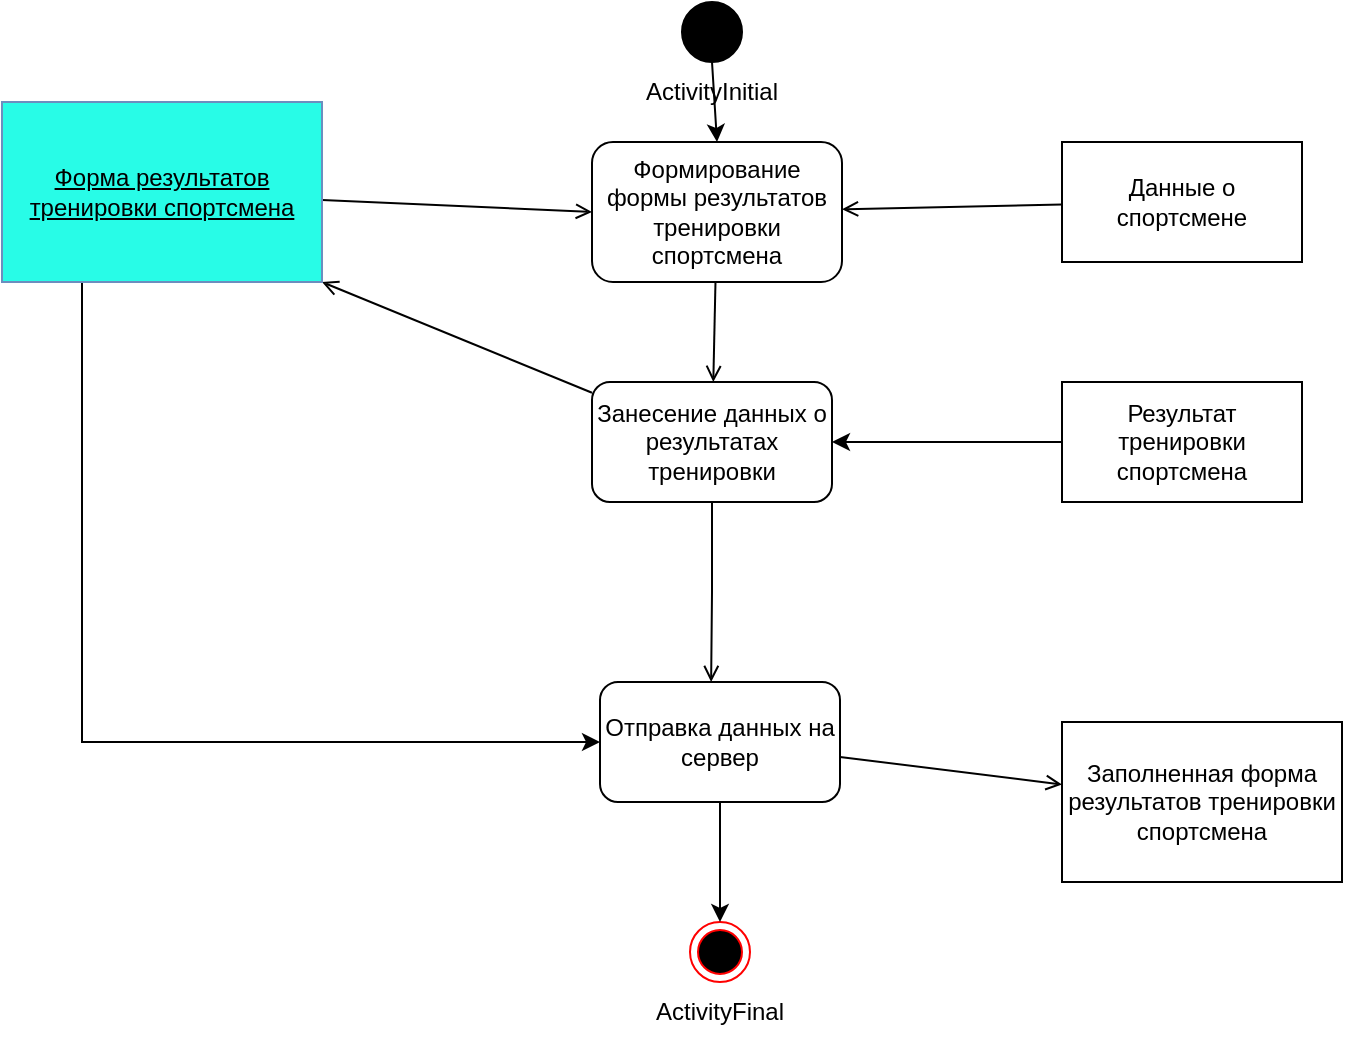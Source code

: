<mxfile version="22.0.6" type="device">
  <diagram name="Страница — 1" id="XL-7D5xOes8uSIyhTzTn">
    <mxGraphModel dx="832" dy="485" grid="1" gridSize="10" guides="1" tooltips="1" connect="1" arrows="1" fold="1" page="1" pageScale="1" pageWidth="827" pageHeight="1169" math="0" shadow="0">
      <root>
        <mxCell id="0" />
        <mxCell id="1" parent="0" />
        <mxCell id="NPR2V615tpF7QtM8LnKp-1" value="" style="ellipse;html=1;shape=endState;fillColor=#000000;strokeColor=#ff0000;" vertex="1" parent="1">
          <mxGeometry x="414" y="460" width="30" height="30" as="geometry" />
        </mxCell>
        <mxCell id="NPR2V615tpF7QtM8LnKp-2" value="" style="ellipse;whiteSpace=wrap;html=1;aspect=fixed;fillColor=#000000;" vertex="1" parent="1">
          <mxGeometry x="410" width="30" height="30" as="geometry" />
        </mxCell>
        <mxCell id="NPR2V615tpF7QtM8LnKp-3" style="rounded=0;orthogonalLoop=1;jettySize=auto;html=1;endArrow=open;endFill=0;" edge="1" parent="1" source="NPR2V615tpF7QtM8LnKp-4" target="NPR2V615tpF7QtM8LnKp-6">
          <mxGeometry relative="1" as="geometry" />
        </mxCell>
        <mxCell id="NPR2V615tpF7QtM8LnKp-4" value="Формирование формы результатов тренировки спортсмена" style="rounded=1;whiteSpace=wrap;html=1;" vertex="1" parent="1">
          <mxGeometry x="365" y="70" width="125" height="70" as="geometry" />
        </mxCell>
        <mxCell id="NPR2V615tpF7QtM8LnKp-5" style="rounded=0;orthogonalLoop=1;jettySize=auto;html=1;entryX=1;entryY=1;entryDx=0;entryDy=0;endArrow=open;endFill=0;" edge="1" parent="1" source="NPR2V615tpF7QtM8LnKp-6">
          <mxGeometry relative="1" as="geometry">
            <mxPoint x="230" y="140" as="targetPoint" />
          </mxGeometry>
        </mxCell>
        <mxCell id="NPR2V615tpF7QtM8LnKp-6" value="Занесение данных о результатах тренировки" style="rounded=1;whiteSpace=wrap;html=1;" vertex="1" parent="1">
          <mxGeometry x="365" y="190" width="120" height="60" as="geometry" />
        </mxCell>
        <mxCell id="NPR2V615tpF7QtM8LnKp-7" style="rounded=0;orthogonalLoop=1;jettySize=auto;html=1;endArrow=open;endFill=0;" edge="1" parent="1" source="NPR2V615tpF7QtM8LnKp-9" target="NPR2V615tpF7QtM8LnKp-14">
          <mxGeometry relative="1" as="geometry" />
        </mxCell>
        <mxCell id="NPR2V615tpF7QtM8LnKp-8" style="rounded=0;orthogonalLoop=1;jettySize=auto;html=1;entryX=0.5;entryY=0;entryDx=0;entryDy=0;" edge="1" parent="1" source="NPR2V615tpF7QtM8LnKp-9" target="NPR2V615tpF7QtM8LnKp-1">
          <mxGeometry relative="1" as="geometry" />
        </mxCell>
        <mxCell id="NPR2V615tpF7QtM8LnKp-9" value="Отправка данных на сервер" style="rounded=1;whiteSpace=wrap;html=1;" vertex="1" parent="1">
          <mxGeometry x="369" y="340" width="120" height="60" as="geometry" />
        </mxCell>
        <mxCell id="NPR2V615tpF7QtM8LnKp-10" style="rounded=0;orthogonalLoop=1;jettySize=auto;html=1;endArrow=open;endFill=0;" edge="1" parent="1" source="NPR2V615tpF7QtM8LnKp-11" target="NPR2V615tpF7QtM8LnKp-4">
          <mxGeometry relative="1" as="geometry" />
        </mxCell>
        <mxCell id="NPR2V615tpF7QtM8LnKp-11" value="Данные о спортсмене" style="rounded=0;whiteSpace=wrap;html=1;" vertex="1" parent="1">
          <mxGeometry x="600" y="70" width="120" height="60" as="geometry" />
        </mxCell>
        <mxCell id="NPR2V615tpF7QtM8LnKp-12" style="edgeStyle=orthogonalEdgeStyle;rounded=0;orthogonalLoop=1;jettySize=auto;html=1;" edge="1" parent="1" source="NPR2V615tpF7QtM8LnKp-13" target="NPR2V615tpF7QtM8LnKp-6">
          <mxGeometry relative="1" as="geometry" />
        </mxCell>
        <mxCell id="NPR2V615tpF7QtM8LnKp-13" value="Результат тренировки спортсмена" style="rounded=0;whiteSpace=wrap;html=1;" vertex="1" parent="1">
          <mxGeometry x="600" y="190" width="120" height="60" as="geometry" />
        </mxCell>
        <mxCell id="NPR2V615tpF7QtM8LnKp-14" value="Заполненная форма результатов тренировки спортсмена" style="rounded=0;whiteSpace=wrap;html=1;" vertex="1" parent="1">
          <mxGeometry x="600" y="360" width="140" height="80" as="geometry" />
        </mxCell>
        <mxCell id="NPR2V615tpF7QtM8LnKp-15" style="rounded=0;orthogonalLoop=1;jettySize=auto;html=1;entryX=0;entryY=0.5;entryDx=0;entryDy=0;endArrow=open;endFill=0;" edge="1" parent="1" target="NPR2V615tpF7QtM8LnKp-4">
          <mxGeometry relative="1" as="geometry">
            <mxPoint x="230" y="99" as="sourcePoint" />
          </mxGeometry>
        </mxCell>
        <mxCell id="NPR2V615tpF7QtM8LnKp-16" style="edgeStyle=orthogonalEdgeStyle;rounded=0;orthogonalLoop=1;jettySize=auto;html=1;entryX=0;entryY=0.5;entryDx=0;entryDy=0;exitX=0.25;exitY=1;exitDx=0;exitDy=0;" edge="1" parent="1" target="NPR2V615tpF7QtM8LnKp-9">
          <mxGeometry relative="1" as="geometry">
            <mxPoint x="110" y="140" as="sourcePoint" />
            <Array as="points">
              <mxPoint x="110" y="370" />
            </Array>
          </mxGeometry>
        </mxCell>
        <mxCell id="NPR2V615tpF7QtM8LnKp-17" style="rounded=0;orthogonalLoop=1;jettySize=auto;html=1;exitX=0.5;exitY=0;exitDx=0;exitDy=0;entryX=0.5;entryY=0;entryDx=0;entryDy=0;" edge="1" parent="1" source="NPR2V615tpF7QtM8LnKp-18" target="NPR2V615tpF7QtM8LnKp-4">
          <mxGeometry relative="1" as="geometry" />
        </mxCell>
        <mxCell id="NPR2V615tpF7QtM8LnKp-18" value="ActivityInitial" style="text;html=1;strokeColor=none;fillColor=none;align=center;verticalAlign=middle;whiteSpace=wrap;rounded=0;" vertex="1" parent="1">
          <mxGeometry x="395" y="30" width="60" height="30" as="geometry" />
        </mxCell>
        <mxCell id="NPR2V615tpF7QtM8LnKp-19" value="ActivityFinal" style="text;html=1;strokeColor=none;fillColor=none;align=center;verticalAlign=middle;whiteSpace=wrap;rounded=0;" vertex="1" parent="1">
          <mxGeometry x="399" y="490" width="60" height="30" as="geometry" />
        </mxCell>
        <mxCell id="NPR2V615tpF7QtM8LnKp-20" style="edgeStyle=orthogonalEdgeStyle;rounded=0;orthogonalLoop=1;jettySize=auto;html=1;endArrow=open;endFill=0;exitX=0.5;exitY=1;exitDx=0;exitDy=0;" edge="1" parent="1" source="NPR2V615tpF7QtM8LnKp-6">
          <mxGeometry relative="1" as="geometry">
            <mxPoint x="424.57" y="280" as="sourcePoint" />
            <mxPoint x="424.57" y="340" as="targetPoint" />
          </mxGeometry>
        </mxCell>
        <mxCell id="NPR2V615tpF7QtM8LnKp-21" value="&lt;u&gt;Форма результатов тренировки спортсмена&lt;/u&gt;" style="rounded=0;whiteSpace=wrap;html=1;fillColor=#28FCE7;strokeColor=#6c8ebf;" vertex="1" parent="1">
          <mxGeometry x="70" y="50" width="160" height="90" as="geometry" />
        </mxCell>
      </root>
    </mxGraphModel>
  </diagram>
</mxfile>
